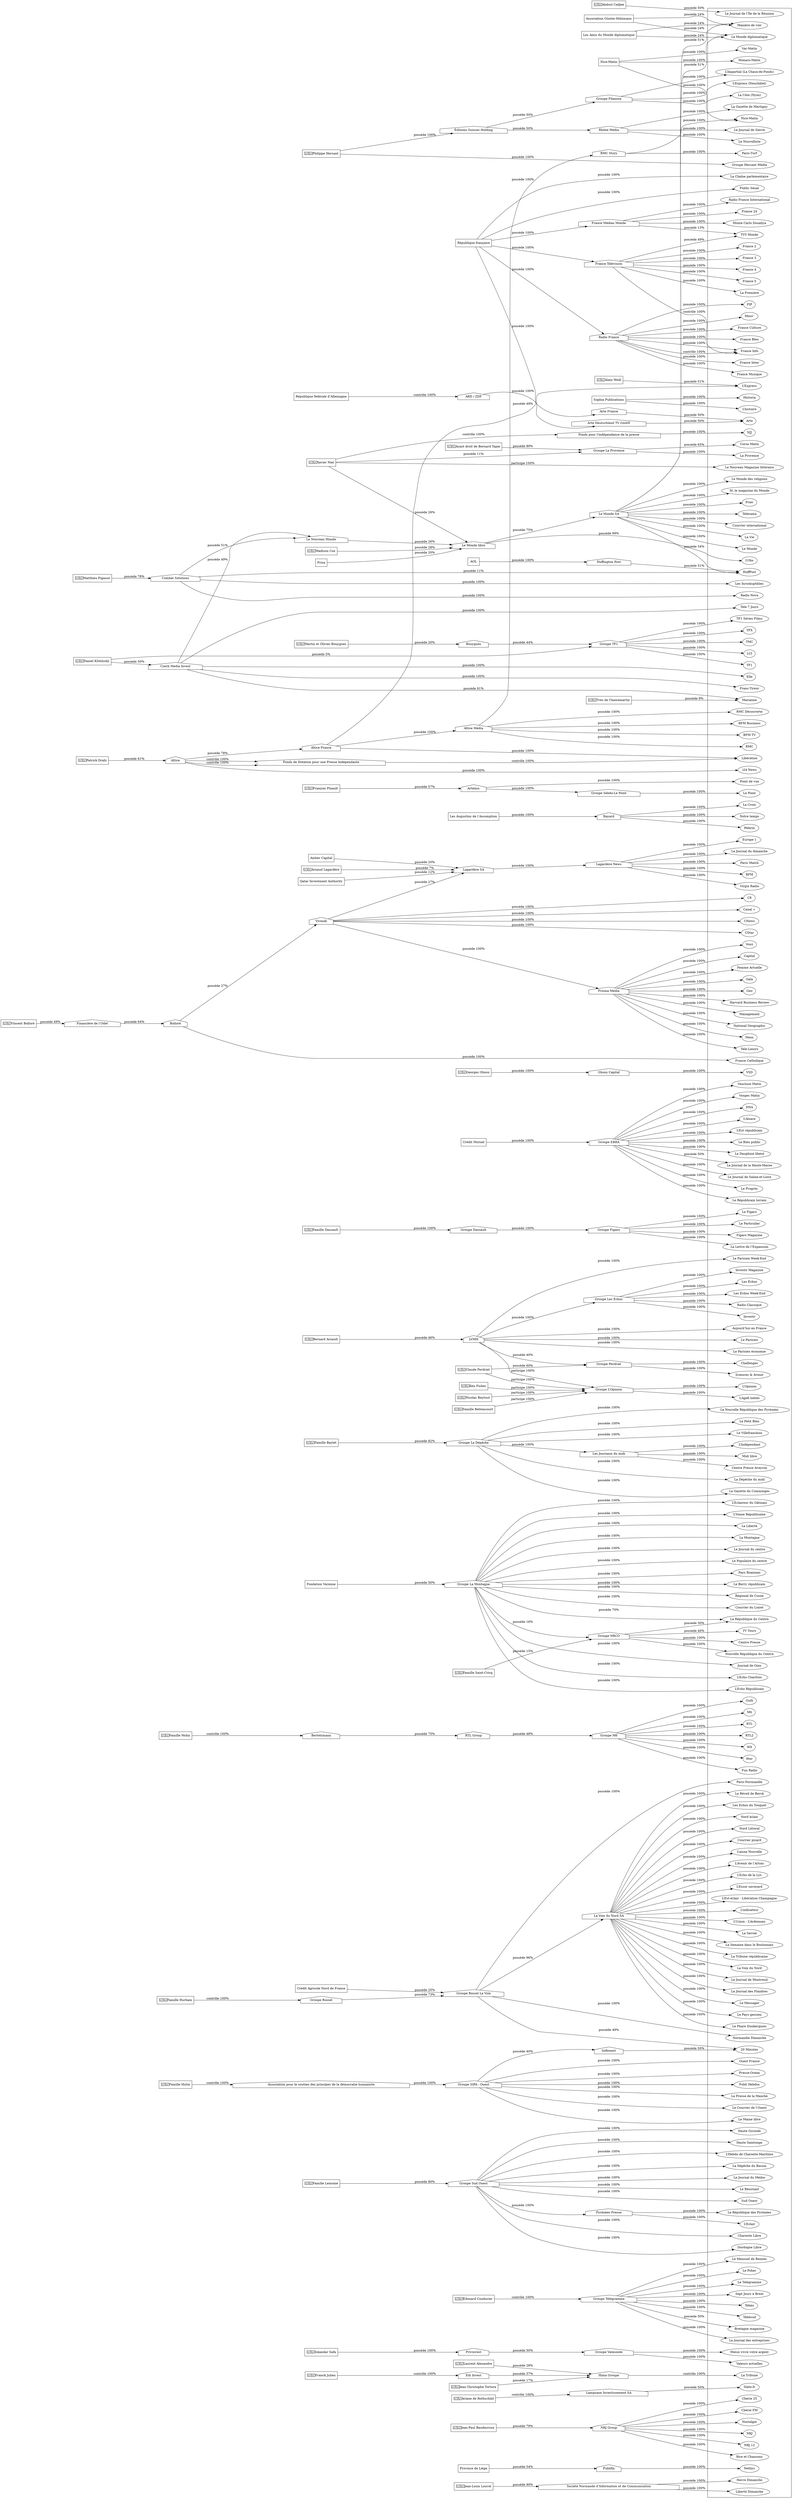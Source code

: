 digraph {
  rankdir=LR;
  subgraph roots {
    
      "abdoul-cadjee-305"[label="🧑‍💼Abdoul Cadjee" shape=box]
    
      "alain-weill-324"[label="🧑‍💼Alain Weill" shape=box]
    
      "amber-capital-330"[label="Amber Capital" shape=box]
    
      "aol-27"[label="AOL" shape=box]
    
      "ariane-de-rothschild-307"[label="🧑‍💼Ariane de Rothschild" shape=box]
    
      "arnaud-lagardere-67"[label="🧑‍💼Arnaud Lagardère" shape=box]
    
      "association-guenter-holzmann-34"[label="Association Günter-Holzmann" shape=box]
    
      "ayant-droit-de-bernard-tapie-276"[label="🧑‍💼Ayant droit de Bernard Tapie" shape=box]
    
      "bernard-arnault-42"[label="🧑‍💼Bernard Arnault" shape=box]
    
      "claude-perdriel-1"[label="🧑‍💼Claude Perdriel" shape=box]
    
      "credit-agricole-nord-de-france-172"[label="Crédit Agricole Nord de France" shape=box]
    
      "credit-mutuel-207"[label="Crédit Mutuel" shape=box]
    
      "daniel-kretinsky-92"[label="🧑‍💼Daniel Křetínský" shape=box]
    
      "edouard-coudurier-266"[label="🧑‍💼Édouard Coudurier" shape=box]
    
      "famille-baylet-241"[label="🧑‍💼Famille Baylet" shape=box]
    
      "famille-bettencourt-54"[label="🧑‍💼Famille Bettencourt" shape=box]
    
      "famille-dassault-35"[label="🧑‍💼Famille Dassault" shape=box]
    
      "famille-hurbain-171"[label="🧑‍💼Famille Hurbain" shape=box]
    
      "famille-hutin-170"[label="🧑‍💼Famille Hutin" shape=box]
    
      "famille-lemoine-252"[label="🧑‍💼Famille Lemoine" shape=box]
    
      "famille-mohn-102"[label="🧑‍💼Famille Mohn" shape=box]
    
      "famille-saint-cricq-221"[label="🧑‍💼Famille Saint-Cricq" shape=box]
    
      "fondation-varenne-220"[label="Fondation Varenne" shape=box]
    
      "franck-julien-314"[label="🧑‍💼Franck Julien" shape=box]
    
      "francois-pinault-95"[label="🧑‍💼François Pinault" shape=box]
    
      "georges-ghosn-117"[label="🧑‍💼Georges Ghosn" shape=box]
    
      "iskandar-safa-86"[label="🧑‍💼Iskandar Safa" shape=box]
    
      "jean-christophe-tortora-316"[label="🧑‍💼Jean Christophe Tortora" shape=box]
    
      "jean-louis-louvel-284"[label="🧑‍💼Jean-Louis Louvel" shape=box]
    
      "jean-paul-baudecroux-162"[label="🧑‍💼Jean-Paul Baudecroux" shape=box]
    
      "ken-fisher-326"[label="🧑‍💼Ken Fisher" shape=box]
    
      "laurent-alexandre-317"[label="🧑‍💼Laurent Alexandre" shape=box]
    
      "les-amis-du-monde-diplomatique-33"[label="Les Amis du Monde diplomatique" shape=box]
    
      "les-augustins-de-l-assomption-157"[label="Les Augustins de l’Assomption" shape=box]
    
      "madison-cox-323"[label="🧑‍💼Madison Cox" shape=box]
    
      "martin-et-olivier-bouygues-120"[label="🧑‍💼Martin et Olivier Bouygues" shape=box]
    
      "matthieu-pigasse-11"[label="🧑‍💼Matthieu Pigasse" shape=box]
    
      "nice-matin-328"[label="Nice-Matin" shape=box]
    
      "nicolas-beytout-55"[label="🧑‍💼Nicolas Beytout" shape=box]
    
      "patrick-drahi-56"[label="🧑‍💼Patrick Drahi" shape=box]
    
      "philippe-hersant-292"[label="🧑‍💼Philippe Hersant" shape=box]
    
      "prisa-9"[label="Prisa" shape=box]
    
      "province-de-liege-279"[label="Province de Liège" shape=box]
    
      "qatar-investment-authority-68"[label="Qatar Investment Authority" shape=box]
    
      "republique-federale-d-allemagne-129"[label="République fédérale d’Allemagne" shape=box]
    
      "republique-francaise-128"[label="République française" shape=box]
    
      "sophia-publications-2"[label="Sophia Publications" shape=box]
    
      "vincent-bollore-77"[label="🧑‍💼Vincent Bolloré" shape=box]
    
      "xavier-niel-10"[label="🧑‍💼Xavier Niel" shape=box]
    
      "yves-de-chaisemartin-91"[label="🧑‍💼Yves de Chaisemartin" shape=box]
    
  }

  
    "altice-57"[label="Altice" shape=house]
  
    "altice-france-58"[label="Altice France" shape=house]
  
    "altice-media-61"[label="Altice Média" shape=house]
  
    "ard-zdf-155"[label="ARD / ZDF" shape=house]
  
    "arte-deutschland-tv-gmbh-156"[label="Arte Deutschland TV GmbH" shape=house]
  
    "arte-france-136"[label="Arte France" shape=house]
  
    "artemis-96"[label="Artémis" shape=house]
  
    "association-pour-le-soutien-des-principes-de-la-democratie-humaniste-173"[label="Association pour le soutien des principes de la démocratie humaniste" shape=house]
  
    "bayard-158"[label="Bayard" shape=house]
  
    "bertelsmann-103"[label="Bertelsmann" shape=house]
  
    "bollore-79"[label="Bolloré" shape=house]
  
    "bouygues-121"[label="Bouygues" shape=house]
  
    "combat-solutions-12"[label="Combat Solutions" shape=house]
  
    "czech-media-invest-93"[label="Czech Media Invest" shape=house]
  
    "edi-invest-315"[label="Edi Invest" shape=house]
  
    "editions-suisses-holding-293"[label="Éditions Suisses Holding" shape=house]
  
    "financiere-de-l-odet-78"[label="Financière de l’Odet" shape=house]
  
    "fonds-de-dotation-pour-une-presse-independante-329"[label="Fonds de Dotation pour une Presse Indépendante" shape=house]
  
    "fonds-pour-l-independance-de-la-presse-342"[label="Fonds pour l&#39;indépendance de la presse" shape=house]
  
    "france-medias-monde-133"[label="France Médias Monde" shape=house]
  
    "france-television-134"[label="France Télévision" shape=house]
  
    "ghosn-capital-118"[label="Ghosn Capital" shape=house]
  
    "groupe-dassault-36"[label="Groupe Dassault" shape=house]
  
    "groupe-ebra-208"[label="Groupe EBRA" shape=house]
  
    "groupe-figaro-37"[label="Groupe Figaro" shape=house]
  
    "groupe-filanosa-295"[label="Groupe Filanosa" shape=house]
  
    "groupe-l-opinion-325"[label="Groupe L’Opinion" shape=house]
  
    "groupe-la-depeche-242"[label="Groupe La Dépêche" shape=house]
  
    "groupe-la-montagne-222"[label="Groupe La Montagne" shape=house]
  
    "groupe-la-provence-280"[label="Groupe La Provence" shape=house]
  
    "groupe-les-echos-48"[label="Groupe Les Échos" shape=house]
  
    "groupe-m6-110"[label="Groupe M6" shape=house]
  
    "groupe-nrco-237"[label="Groupe NRCO" shape=house]
  
    "groupe-perdriel-3"[label="Groupe Perdriel" shape=house]
  
    "groupe-rossel-183"[label="Groupe Rossel" shape=house]
  
    "groupe-rossel-la-voix-184"[label="Groupe Rossel La Voix" shape=house]
  
    "groupe-sebdo-le-point-97"[label="Groupe Sebdo-Le Point" shape=house]
  
    "groupe-sipa-ouest-174"[label="Groupe SIPA - Ouest" shape=house]
  
    "groupe-sud-ouest-253"[label="Groupe Sud Ouest" shape=house]
  
    "groupe-telegramme-267"[label="Groupe Télégramme" shape=house]
  
    "groupe-tf1-122"[label="Groupe TF1" shape=house]
  
    "groupe-valmonde-88"[label="Groupe Valmonde" shape=house]
  
    "hima-groupe-318"[label="Hima Groupe" shape=house]
  
    "huffington-post-28"[label="Huffington Post" shape=house]
  
    "la-voix-du-nord-sa-185"[label="La Voix du Nord SA" shape=house]
  
    "lagardere-news-70"[label="Lagardère News" shape=house]
  
    "lagardere-sa-69"[label="Lagardère SA" shape=house]
  
    "lampsane-investissement-sa-308"[label="Lampsane Investissement SA" shape=house]
  
    "le-monde-libre-14"[label="Le Monde libre" shape=house]
  
    "le-monde-sa-15"[label="Le Monde SA" shape=house]
  
    "le-nouveau-monde-13"[label="Le Nouveau Monde" shape=house]
  
    "les-journaux-du-midi-248"[label="Les Journaux du midi" shape=house]
  
    "lvmh-43"[label="LVMH" shape=house]
  
    "nrj-group-163"[label="NRJ Group" shape=house]
  
    "prisma-media-106"[label="Prisma Media" shape=house]
  
    "privinvest-87"[label="Privinvest" shape=house]
  
    "publifin-278"[label="Publifin" shape=house]
  
    "pyrenees-presse-263"[label="Pyrénées Presse" shape=house]
  
    "radio-france-135"[label="Radio France" shape=house]
  
    "rhone-media-296"[label="Rhône Média" shape=house]
  
    "rmc-story-327"[label="RMC Story" shape=house]
  
    "rtl-group-105"[label="RTL Group" shape=house]
  
    "societe-normande-d-information-et-de-communication-285"[label="Société Normande d’Information et de Communication" shape=house]
  
    "sofiouest-181"[label="Sofiouest" shape=house]
  
    "vivendi-81"[label="Vivendi" shape=house]
  

  subgraph clusterLeaves {
    
      "20-minutes-182"[label="20 Minutes"]
    
      "6ter-113"[label="6ter"]
    
      "arte-154"[label="Arte"]
    
      "aujourd-hui-en-france-47"[label="Aujourd’hui en France"]
    
      "bfm-business-65"[label="BFM Business"]
    
      "bfm-tv-62"[label="BFM TV"]
    
      "bretagne-magazine-275"[label="Bretagne magazine"]
    
      "c8-83"[label="C8"]
    
      "canal-82"[label="Canal +"]
    
      "capital-107"[label="Capital"]
    
      "centre-presse-239"[label="Centre Presse"]
    
      "centre-presse-aveyron-251"[label="Centre Presse Aveyron"]
    
      "challenges-6"[label="Challenges"]
    
      "charente-libre-255"[label="Charente Libre"]
    
      "cherie-25-165"[label="Chérie 25"]
    
      "cherie-fm-168"[label="Chérie FM"]
    
      "cnews-84"[label="CNews"]
    
      "corse-matin-282"[label="Corse Matin"]
    
      "courrier-du-loiret-229"[label="Courrier du Loiret"]
    
      "courrier-international-21"[label="Courrier international"]
    
      "courrier-picard-189"[label="Courrier picard"]
    
      "cstar-85"[label="CStar"]
    
      "dna-211"[label="DNA"]
    
      "dordogne-libre-256"[label="Dordogne Libre"]
    
      "elle-321"[label="Elle"]
    
      "europe-1-74"[label="Europe 1"]
    
      "femme-actuelle-338"[label="Femme Actuelle"]
    
      "figaro-magazine-39"[label="Figaro Magazine"]
    
      "fip-150"[label="FIP"]
    
      "franc-tireur-346"[label="Franc-Tireur"]
    
      "france-2-141"[label="France 2"]
    
      "france-24-139"[label="France 24"]
    
      "france-3-142"[label="France 3"]
    
      "france-4-144"[label="France 4"]
    
      "france-5-143"[label="France 5"]
    
      "france-bleu-151"[label="France Bleu"]
    
      "france-catholique-345"[label="France Catholique"]
    
      "france-culture-149"[label="France Culture"]
    
      "france-info-152"[label="France Info"]
    
      "france-inter-147"[label="France Inter"]
    
      "france-musique-148"[label="France Musique"]
    
      "fun-radio-116"[label="Fun Radio"]
    
      "gala-336"[label="Gala"]
    
      "geo-340"[label="Geo"]
    
      "groupe-hersant-media-294"[label="Groupe Hersant Média"]
    
      "gulli-73"[label="Gulli"]
    
      "harvard-business-review-109"[label="Harvard Business Review"]
    
      "haute-gironde-258"[label="Haute Gironde"]
    
      "haute-saintonge-257"[label="Haute Saintonge"]
    
      "havre-dimanche-290"[label="Havre Dimanche"]
    
      "historia-5"[label="Historia"]
    
      "huffpost-26"[label="HuffPost"]
    
      "i24-news-320"[label="i24 News"]
    
      "investir-50"[label="Investir"]
    
      "investir-magazine-51"[label="Investir Magazine"]
    
      "journal-de-gien-235"[label="Journal de Gien"]
    
      "l-agefi-hebdo-101"[label="L’Agefi hebdo"]
    
      "l-aisne-nouvelle-190"[label="L’aisne Nouvelle"]
    
      "l-alsace-213"[label="L’Alsace"]
    
      "l-avenir-de-l-artois-193"[label="L’Avenir de l’Artois"]
    
      "l-echo-charitois-232"[label="L’Echo Charitois"]
    
      "l-echo-de-la-lys-206"[label="L’Echo de la Lys"]
    
      "l-echo-republicain-228"[label="L’Echo Républicain"]
    
      "l-eclair-265"[label="L’Eclair"]
    
      "l-eclaireur-du-gatinais-230"[label="L’Eclaireur du Gâtinais"]
    
      "l-essor-savoyard-197"[label="L’Essor savoyard"]
    
      "l-est-republicain-209"[label="L’Est républicain"]
    
      "l-est-eclair-liberation-champagne-192"[label="L’Est-éclair - Libération Champagne"]
    
      "l-express-59"[label="L’Express"]
    
      "l-express-neuchatel-298"[label="L’Express (Neuchâtel)"]
    
      "l-hebdo-de-charente-maritime-260"[label="L’Hebdo de Charente-Maritime"]
    
      "l-histoire-4"[label="L’histoire"]
    
      "l-impartial-la-chaux-de-fonds-299"[label="L’Impartial (La Chaux-de-Fonds)"]
    
      "l-independant-250"[label="L’Indépendant"]
    
      "l-indicateur-205"[label="L’indicateur"]
    
      "l-obs-16"[label="L’Obs"]
    
      "l-opinion-8"[label="L’Opinion"]
    
      "l-union-l-ardennais-191"[label="L’Union - L’Ardennais"]
    
      "l-yonne-republicaine-227"[label="L’Yonne Républicaine"]
    
      "la-chaine-parlementaire-131"[label="La Chaîne parlementaire"]
    
      "la-cote-nyon-297"[label="La Côte (Nyon)"]
    
      "la-croix-159"[label="La Croix"]
    
      "la-depeche-du-bassin-261"[label="La Dépêche du Bassin"]
    
      "la-depeche-du-midi-243"[label="La Dépêche du midi"]
    
      "la-gazette-de-martigny-301"[label="La Gazette de Martigny"]
    
      "la-gazette-du-comminges-247"[label="La Gazette du Comminges"]
    
      "la-lettre-de-l-expansion-41"[label="La Lettre de l’Expansion"]
    
      "la-liberte-234"[label="La Liberté"]
    
      "la-montagne-223"[label="La Montagne"]
    
      "la-nouvelle-republique-des-pyrenees-245"[label="La Nouvelle République des Pyrénées"]
    
      "la-premiere-344"[label="La Première"]
    
      "la-presse-de-la-manche-179"[label="La Presse de la Manche"]
    
      "la-provence-283"[label="La Provence"]
    
      "la-republique-des-pyrenees-264"[label="La République des Pyrénées"]
    
      "la-republique-du-centre-236"[label="La République du Centre"]
    
      "la-savoie-200"[label="La Savoie"]
    
      "la-semaine-dans-le-boulonnais-202"[label="La Semaine dans le Boulonnais"]
    
      "la-tribune-319"[label="La Tribune"]
    
      "la-tribune-republicaine-199"[label="La Tribune républicaine"]
    
      "la-vie-23"[label="La Vie"]
    
      "la-voix-du-nord-186"[label="La Voix du Nord"]
    
      "lci-125"[label="LCI"]
    
      "le-berry-republicain-226"[label="Le Berry républicain"]
    
      "le-bien-public-214"[label="Le Bien public"]
    
      "le-courrier-de-l-ouest-176"[label="Le Courrier de l’Ouest"]
    
      "le-dauphine-libere-217"[label="Le Dauphiné libéré"]
    
      "le-figaro-38"[label="Le Figaro"]
    
      "le-journal-de-l-ile-de-la-reunion-306"[label="Le Journal de l’Île de la Réunion"]
    
      "le-journal-de-la-haute-marne-219"[label="Le Journal de la Haute-Marne"]
    
      "le-journal-de-montreuil-204"[label="Le Journal de Montreuil"]
    
      "le-journal-de-saone-et-loire-215"[label="Le Journal de Saône-et-Loire"]
    
      "le-journal-de-sierre-302"[label="Le Journal de Sierre"]
    
      "le-journal-des-entreprises-274"[label="Le Journal des entreprises"]
    
      "le-journal-des-flandres-195"[label="Le Journal des Flandres"]
    
      "le-journal-du-centre-225"[label="Le Journal du centre"]
    
      "le-journal-du-dimanche-71"[label="Le Journal du dimanche"]
    
      "le-journal-du-medoc-262"[label="Le Journal du Médoc"]
    
      "le-maine-libre-177"[label="Le Maine libre"]
    
      "le-mensuel-de-rennes-272"[label="Le Mensuel de Rennes"]
    
      "le-messager-196"[label="Le Messager"]
    
      "le-monde-19"[label="Le Monde"]
    
      "le-monde-des-religions-22"[label="Le Monde des religions"]
    
      "le-monde-diplomatique-24"[label="Le Monde diplomatique"]
    
      "le-nouveau-magazine-litteraire-322"[label="Le Nouveau Magazine littéraire"]
    
      "le-nouvelliste-300"[label="Le Nouvelliste"]
    
      "le-parisien-44"[label="Le Parisien"]
    
      "le-parisien-economie-46"[label="Le Parisien économie"]
    
      "le-parisien-week-end-45"[label="Le Parisien Week-End"]
    
      "le-particulier-40"[label="Le Particulier"]
    
      "le-pays-gessien-198"[label="Le Pays gessien"]
    
      "le-petit-bleu-244"[label="Le Petit Bleu"]
    
      "le-phare-dunkerquois-201"[label="Le Phare Dunkerquois"]
    
      "le-poher-269"[label="Le Poher"]
    
      "le-point-100"[label="Le Point"]
    
      "le-populaire-du-centre-224"[label="Le Populaire du centre"]
    
      "le-progres-216"[label="Le Progrès"]
    
      "le-republicain-lorrain-210"[label="Le Républicain lorrain"]
    
      "le-resistant-259"[label="Le Résistant"]
    
      "le-reveil-de-berck-203"[label="Le Réveil de Berck"]
    
      "le-telegramme-268"[label="Le Télégramme"]
    
      "le-villefranchois-246"[label="Le Villefranchois"]
    
      "les-echos-49"[label="Les Échos"]
    
      "les-echos-du-touquet-194"[label="Les Echos du Touquet"]
    
      "les-echos-week-end-52"[label="Les Échos Week-End"]
    
      "les-inrockuptibles-31"[label="Les Inrockuptibles"]
    
      "liberation-60"[label="Libération"]
    
      "liberte-dimanche-289"[label="Liberté Dimanche"]
    
      "m-le-magazine-du-monde-18"[label="M, le magazine du Monde"]
    
      "m6-111"[label="M6"]
    
      "management-108"[label="Management"]
    
      "maniere-de-voir-25"[label="Manière de voir"]
    
      "marianne-94"[label="Marianne"]
    
      "midi-libre-249"[label="Midi libre"]
    
      "mieux-vivre-votre-argent-90"[label="Mieux vivre votre argent"]
    
      "monaco-matin-333"[label="Monaco-Matin"]
    
      "monte-carlo-doualiya-137"[label="Monte Carlo Doualiya"]
    
      "mouv-153"[label="Mouv’"]
    
      "national-geographic-339"[label="National Geographic"]
    
      "neon-347"[label="Néon"]
    
      "nethys-277"[label="Nethys"]
    
      "nice-matin-281"[label="Nice-Matin"]
    
      "njj-334"[label="NJJ"]
    
      "nord-eclair-187"[label="Nord éclair"]
    
      "nord-littoral-188"[label="Nord Littoral"]
    
      "normandie-dimanche-291"[label="Normandie Dimanche"]
    
      "nostalgie-169"[label="Nostalgie"]
    
      "notre-temps-161"[label="Notre temps"]
    
      "nouvelle-republique-du-centre-238"[label="Nouvelle République du Centre"]
    
      "nrj-166"[label="NRJ"]
    
      "nrj-12-164"[label="NRJ 12"]
    
      "ouest-france-175"[label="Ouest France"]
    
      "paris-match-72"[label="Paris Match"]
    
      "paris-normandie-286"[label="Paris-Normandie"]
    
      "paris-turf-341"[label="Paris-Turf"]
    
      "pays-roannais-233"[label="Pays Roannais"]
    
      "pelerin-160"[label="Pèlerin"]
    
      "point-de-vue-99"[label="Point de vue"]
    
      "presse-ocean-178"[label="Presse-Océan"]
    
      "prier-17"[label="Prier"]
    
      "publi-hebdos-180"[label="Publi Hebdos"]
    
      "public-senat-132"[label="Public Sénat"]
    
      "radio-classique-53"[label="Radio Classique"]
    
      "radio-france-international-138"[label="Radio France International"]
    
      "radio-nova-30"[label="Radio Nova"]
    
      "regional-de-cosne-231"[label="Régional de Cosne"]
    
      "rfm-75"[label="RFM"]
    
      "rire-et-chansons-167"[label="Rire et Chansons"]
    
      "rmc-64"[label="RMC"]
    
      "rmc-decouverte-63"[label="RMC Découverte"]
    
      "rtl-114"[label="RTL"]
    
      "rtl2-115"[label="RTL2"]
    
      "sciences-and-avenir-7"[label="Sciences &amp; Avenir"]
    
      "sept-jours-a-brest-273"[label="Sept Jours à Brest"]
    
      "slate-fr-309"[label="Slate.fr"]
    
      "sud-ouest-254"[label="Sud Ouest"]
    
      "tebeo-270"[label="Tébéo"]
    
      "tebesud-271"[label="Tébésud"]
    
      "tele-7-jours-343"[label="Télé 7 Jours"]
    
      "tele-loisirs-335"[label="Télé-Loisirs"]
    
      "telerama-20"[label="Télérama"]
    
      "tf1-123"[label="TF1"]
    
      "tf1-series-films-126"[label="TF1 Séries Films"]
    
      "tfx-124"[label="TFX"]
    
      "tmc-127"[label="TMC"]
    
      "tv-tours-240"[label="TV Tours"]
    
      "tv5-monde-140"[label="TV5 Monde"]
    
      "valeurs-actuelles-89"[label="Valeurs actuelles"]
    
      "var-matin-332"[label="Var-Matin"]
    
      "vaucluse-matin-218"[label="Vaucluse Matin"]
    
      "virgin-radio-76"[label="Virgin Radio"]
    
      "voici-337"[label="Voici"]
    
      "vosges-matin-212"[label="Vosges Matin"]
    
      "vsd-119"[label="VSD"]
    
      "w9-112"[label="W9"]
    
  }

  
    "claude-perdriel-1" -> "groupe-perdriel-3" [
      label="possède 60%"
    ]
  
    "claude-perdriel-1" -> "groupe-l-opinion-325" [
      label="participe 100%"
    ]
  
    "sophia-publications-2" -> "historia-5" [
      label="possède 100%"
    ]
  
    "sophia-publications-2" -> "l-histoire-4" [
      label="possède 100%"
    ]
  
    "groupe-perdriel-3" -> "challenges-6" [
      label="possède 100%"
    ]
  
    "groupe-perdriel-3" -> "sciences-and-avenir-7" [
      label="possède 100%"
    ]
  
    "prisa-9" -> "le-monde-libre-14" [
      label="possède 20%"
    ]
  
    "xavier-niel-10" -> "groupe-la-provence-280" [
      label="possède 11%"
    ]
  
    "xavier-niel-10" -> "le-monde-libre-14" [
      label="possède 26%"
    ]
  
    "xavier-niel-10" -> "le-nouveau-magazine-litteraire-322" [
      label="participe 100%"
    ]
  
    "xavier-niel-10" -> "fonds-pour-l-independance-de-la-presse-342" [
      label="contrôle 100%"
    ]
  
    "fonds-pour-l-independance-de-la-presse-342" -> "njj-334" [
      label="possède 100%"
    ]
  
    "matthieu-pigasse-11" -> "combat-solutions-12" [
      label="possède 78%"
    ]
  
    "combat-solutions-12" -> "huffpost-26" [
      label="possède 11%"
    ]
  
    "combat-solutions-12" -> "le-nouveau-monde-13" [
      label="possède 51%"
    ]
  
    "combat-solutions-12" -> "les-inrockuptibles-31" [
      label="possède 100%"
    ]
  
    "combat-solutions-12" -> "radio-nova-30" [
      label="possède 100%"
    ]
  
    "le-nouveau-monde-13" -> "le-monde-libre-14" [
      label="possède 26%"
    ]
  
    "le-monde-libre-14" -> "l-obs-16" [
      label="possède 99%"
    ]
  
    "le-monde-libre-14" -> "le-monde-sa-15" [
      label="possède 75%"
    ]
  
    "le-monde-sa-15" -> "courrier-international-21" [
      label="possède 100%"
    ]
  
    "le-monde-sa-15" -> "huffpost-26" [
      label="possède 34%"
    ]
  
    "le-monde-sa-15" -> "la-vie-23" [
      label="possède 100%"
    ]
  
    "le-monde-sa-15" -> "le-monde-19" [
      label="possède 100%"
    ]
  
    "le-monde-sa-15" -> "le-monde-des-religions-22" [
      label="possède 100%"
    ]
  
    "le-monde-sa-15" -> "le-monde-diplomatique-24" [
      label="possède 51%"
    ]
  
    "le-monde-sa-15" -> "m-le-magazine-du-monde-18" [
      label="possède 100%"
    ]
  
    "le-monde-sa-15" -> "maniere-de-voir-25" [
      label="possède 51%"
    ]
  
    "le-monde-sa-15" -> "prier-17" [
      label="possède 100%"
    ]
  
    "le-monde-sa-15" -> "telerama-20" [
      label="possède 100%"
    ]
  
    "aol-27" -> "huffington-post-28" [
      label="possède 100%"
    ]
  
    "huffington-post-28" -> "huffpost-26" [
      label="possède 51%"
    ]
  
    "les-amis-du-monde-diplomatique-33" -> "le-monde-diplomatique-24" [
      label="possède 24%"
    ]
  
    "les-amis-du-monde-diplomatique-33" -> "maniere-de-voir-25" [
      label="possède 24%"
    ]
  
    "association-guenter-holzmann-34" -> "le-monde-diplomatique-24" [
      label="possède 24%"
    ]
  
    "association-guenter-holzmann-34" -> "maniere-de-voir-25" [
      label="possède 24%"
    ]
  
    "famille-dassault-35" -> "groupe-dassault-36" [
      label="possède 100%"
    ]
  
    "groupe-dassault-36" -> "groupe-figaro-37" [
      label="possède 100%"
    ]
  
    "groupe-figaro-37" -> "figaro-magazine-39" [
      label="possède 100%"
    ]
  
    "groupe-figaro-37" -> "la-lettre-de-l-expansion-41" [
      label="possède 100%"
    ]
  
    "groupe-figaro-37" -> "le-figaro-38" [
      label="possède 100%"
    ]
  
    "groupe-figaro-37" -> "le-particulier-40" [
      label="possède 100%"
    ]
  
    "bernard-arnault-42" -> "lvmh-43" [
      label="possède 46%"
    ]
  
    "lvmh-43" -> "groupe-perdriel-3" [
      label="possède 40%"
    ]
  
    "lvmh-43" -> "aujourd-hui-en-france-47" [
      label="possède 100%"
    ]
  
    "lvmh-43" -> "groupe-les-echos-48" [
      label="possède 100%"
    ]
  
    "lvmh-43" -> "groupe-l-opinion-325" [
      label="participe 100%"
    ]
  
    "lvmh-43" -> "le-parisien-44" [
      label="possède 100%"
    ]
  
    "lvmh-43" -> "le-parisien-economie-46" [
      label="possède 100%"
    ]
  
    "lvmh-43" -> "le-parisien-week-end-45" [
      label="possède 100%"
    ]
  
    "groupe-les-echos-48" -> "investir-50" [
      label="possède 100%"
    ]
  
    "groupe-les-echos-48" -> "investir-magazine-51" [
      label="possède 100%"
    ]
  
    "groupe-les-echos-48" -> "les-echos-49" [
      label="possède 100%"
    ]
  
    "groupe-les-echos-48" -> "les-echos-week-end-52" [
      label="possède 100%"
    ]
  
    "groupe-les-echos-48" -> "radio-classique-53" [
      label="possède 100%"
    ]
  
    "famille-bettencourt-54" -> "groupe-l-opinion-325" [
      label="participe 100%"
    ]
  
    "nicolas-beytout-55" -> "groupe-l-opinion-325" [
      label="participe 100%"
    ]
  
    "patrick-drahi-56" -> "altice-57" [
      label="possède 61%"
    ]
  
    "altice-57" -> "altice-france-58" [
      label="possède 78%"
    ]
  
    "altice-57" -> "i24-news-320" [
      label="possède 100%"
    ]
  
    "altice-france-58" -> "l-express-59" [
      label="possède 49%"
    ]
  
    "altice-france-58" -> "liberation-60" [
      label="possède 100%"
    ]
  
    "altice-france-58" -> "altice-media-61" [
      label="possède 100%"
    ]
  
    "altice-57" -> "fonds-de-dotation-pour-une-presse-independante-329" [
      label="contrôle 100%"
    ]
  
    "altice-57" -> "fonds-de-dotation-pour-une-presse-independante-329" [
      label="contrôle 100%"
    ]
  
    "fonds-de-dotation-pour-une-presse-independante-329" -> "liberation-60" [
      label="contrôle 100%"
    ]
  
    "altice-media-61" -> "bfm-business-65" [
      label="possède 100%"
    ]
  
    "altice-media-61" -> "bfm-tv-62" [
      label="possède 100%"
    ]
  
    "altice-media-61" -> "rmc-story-327" [
      label="possède 100%"
    ]
  
    "altice-media-61" -> "rmc-64" [
      label="possède 100%"
    ]
  
    "altice-media-61" -> "rmc-decouverte-63" [
      label="possède 100%"
    ]
  
    "arnaud-lagardere-67" -> "lagardere-sa-69" [
      label="possède 7%"
    ]
  
    "qatar-investment-authority-68" -> "lagardere-sa-69" [
      label="possède 12%"
    ]
  
    "lagardere-sa-69" -> "lagardere-news-70" [
      label="possède 100%"
    ]
  
    "vivendi-81" -> "lagardere-sa-69" [
      label="possède 27%"
    ]
  
    "lagardere-news-70" -> "europe-1-74" [
      label="possède 100%"
    ]
  
    "lagardere-news-70" -> "le-journal-du-dimanche-71" [
      label="possède 100%"
    ]
  
    "lagardere-news-70" -> "paris-match-72" [
      label="possède 100%"
    ]
  
    "lagardere-news-70" -> "rfm-75" [
      label="possède 100%"
    ]
  
    "lagardere-news-70" -> "virgin-radio-76" [
      label="possède 100%"
    ]
  
    "vincent-bollore-77" -> "financiere-de-l-odet-78" [
      label="possède 49%"
    ]
  
    "financiere-de-l-odet-78" -> "bollore-79" [
      label="possède 64%"
    ]
  
    "bollore-79" -> "vivendi-81" [
      label="possède 27%"
    ]
  
    "bollore-79" -> "france-catholique-345" [
      label="possède 100%"
    ]
  
    "vivendi-81" -> "c8-83" [
      label="possède 100%"
    ]
  
    "vivendi-81" -> "canal-82" [
      label="possède 100%"
    ]
  
    "vivendi-81" -> "cnews-84" [
      label="possède 100%"
    ]
  
    "vivendi-81" -> "cstar-85" [
      label="possède 100%"
    ]
  
    "iskandar-safa-86" -> "privinvest-87" [
      label="possède 100%"
    ]
  
    "privinvest-87" -> "groupe-valmonde-88" [
      label="possède 50%"
    ]
  
    "groupe-valmonde-88" -> "mieux-vivre-votre-argent-90" [
      label="possède 100%"
    ]
  
    "groupe-valmonde-88" -> "valeurs-actuelles-89" [
      label="possède 100%"
    ]
  
    "yves-de-chaisemartin-91" -> "marianne-94" [
      label="possède 9%"
    ]
  
    "daniel-kretinsky-92" -> "czech-media-invest-93" [
      label="possède 50%"
    ]
  
    "daniel-kretinsky-92" -> "groupe-tf1-122" [
      label="possède 5%"
    ]
  
    "czech-media-invest-93" -> "elle-321" [
      label="possède 100%"
    ]
  
    "czech-media-invest-93" -> "le-nouveau-monde-13" [
      label="possède 49%"
    ]
  
    "czech-media-invest-93" -> "marianne-94" [
      label="possède 91%"
    ]
  
    "francois-pinault-95" -> "artemis-96" [
      label="possède 57%"
    ]
  
    "artemis-96" -> "groupe-sebdo-le-point-97" [
      label="possède 100%"
    ]
  
    "artemis-96" -> "point-de-vue-99" [
      label="possède 100%"
    ]
  
    "groupe-sebdo-le-point-97" -> "le-point-100" [
      label="possède 100%"
    ]
  
    "famille-mohn-102" -> "bertelsmann-103" [
      label="contrôle 100%"
    ]
  
    "bertelsmann-103" -> "rtl-group-105" [
      label="possède 75%"
    ]
  
    "rtl-group-105" -> "groupe-m6-110" [
      label="possède 48%"
    ]
  
    "prisma-media-106" -> "capital-107" [
      label="possède 100%"
    ]
  
    "prisma-media-106" -> "harvard-business-review-109" [
      label="possède 100%"
    ]
  
    "prisma-media-106" -> "management-108" [
      label="possède 100%"
    ]
  
    "prisma-media-106" -> "tele-loisirs-335" [
      label="possède 100%"
    ]
  
    "prisma-media-106" -> "gala-336" [
      label="possède 100%"
    ]
  
    "prisma-media-106" -> "voici-337" [
      label="possède 100%"
    ]
  
    "prisma-media-106" -> "femme-actuelle-338" [
      label="possède 100%"
    ]
  
    "prisma-media-106" -> "national-geographic-339" [
      label="possède 100%"
    ]
  
    "prisma-media-106" -> "geo-340" [
      label="possède 100%"
    ]
  
    "prisma-media-106" -> "neon-347" [
      label="possède 100%"
    ]
  
    "groupe-m6-110" -> "6ter-113" [
      label="possède 100%"
    ]
  
    "groupe-m6-110" -> "fun-radio-116" [
      label="possède 100%"
    ]
  
    "groupe-m6-110" -> "gulli-73" [
      label="possède 100%"
    ]
  
    "groupe-m6-110" -> "m6-111" [
      label="possède 100%"
    ]
  
    "groupe-m6-110" -> "rtl-114" [
      label="possède 100%"
    ]
  
    "groupe-m6-110" -> "rtl2-115" [
      label="possède 100%"
    ]
  
    "groupe-m6-110" -> "w9-112" [
      label="possède 100%"
    ]
  
    "georges-ghosn-117" -> "ghosn-capital-118" [
      label="possède 100%"
    ]
  
    "ghosn-capital-118" -> "vsd-119" [
      label="possède 100%"
    ]
  
    "martin-et-olivier-bouygues-120" -> "bouygues-121" [
      label="possède 20%"
    ]
  
    "bouygues-121" -> "groupe-tf1-122" [
      label="possède 44%"
    ]
  
    "groupe-tf1-122" -> "lci-125" [
      label="possède 100%"
    ]
  
    "groupe-tf1-122" -> "tf1-123" [
      label="possède 100%"
    ]
  
    "groupe-tf1-122" -> "tf1-series-films-126" [
      label="possède 100%"
    ]
  
    "groupe-tf1-122" -> "tfx-124" [
      label="possède 100%"
    ]
  
    "groupe-tf1-122" -> "tmc-127" [
      label="possède 100%"
    ]
  
    "republique-francaise-128" -> "arte-france-136" [
      label="possède 100%"
    ]
  
    "republique-francaise-128" -> "france-medias-monde-133" [
      label="possède 100%"
    ]
  
    "republique-francaise-128" -> "france-television-134" [
      label="possède 100%"
    ]
  
    "republique-francaise-128" -> "la-chaine-parlementaire-131" [
      label="possède 100%"
    ]
  
    "republique-francaise-128" -> "public-senat-132" [
      label="possède 100%"
    ]
  
    "republique-francaise-128" -> "radio-france-135" [
      label="possède 100%"
    ]
  
    "republique-federale-d-allemagne-129" -> "ard-zdf-155" [
      label="contrôle 100%"
    ]
  
    "france-medias-monde-133" -> "france-24-139" [
      label="possède 100%"
    ]
  
    "france-medias-monde-133" -> "monte-carlo-doualiya-137" [
      label="possède 100%"
    ]
  
    "france-medias-monde-133" -> "radio-france-international-138" [
      label="possède 100%"
    ]
  
    "france-medias-monde-133" -> "tv5-monde-140" [
      label="possède 13%"
    ]
  
    "france-television-134" -> "france-2-141" [
      label="possède 100%"
    ]
  
    "france-television-134" -> "la-premiere-344" [
      label="possède 100%"
    ]
  
    "france-television-134" -> "france-3-142" [
      label="possède 100%"
    ]
  
    "france-television-134" -> "france-4-144" [
      label="possède 100%"
    ]
  
    "france-television-134" -> "france-5-143" [
      label="possède 100%"
    ]
  
    "france-television-134" -> "france-info-152" [
      label="contrôle 100%"
    ]
  
    "france-television-134" -> "tv5-monde-140" [
      label="possède 49%"
    ]
  
    "radio-france-135" -> "fip-150" [
      label="possède 100%"
    ]
  
    "radio-france-135" -> "france-bleu-151" [
      label="possède 100%"
    ]
  
    "radio-france-135" -> "france-culture-149" [
      label="possède 100%"
    ]
  
    "radio-france-135" -> "france-info-152" [
      label="contrôle 100%"
    ]
  
    "radio-france-135" -> "france-info-152" [
      label="possède 100%"
    ]
  
    "radio-france-135" -> "france-inter-147" [
      label="possède 100%"
    ]
  
    "radio-france-135" -> "france-musique-148" [
      label="possède 100%"
    ]
  
    "radio-france-135" -> "mouv-153" [
      label="possède 100%"
    ]
  
    "arte-france-136" -> "arte-154" [
      label="possède 50%"
    ]
  
    "ard-zdf-155" -> "arte-deutschland-tv-gmbh-156" [
      label="possède 100%"
    ]
  
    "arte-deutschland-tv-gmbh-156" -> "arte-154" [
      label="possède 50%"
    ]
  
    "les-augustins-de-l-assomption-157" -> "bayard-158" [
      label="possède 100%"
    ]
  
    "bayard-158" -> "la-croix-159" [
      label="possède 100%"
    ]
  
    "bayard-158" -> "notre-temps-161" [
      label="possède 100%"
    ]
  
    "bayard-158" -> "pelerin-160" [
      label="possède 100%"
    ]
  
    "jean-paul-baudecroux-162" -> "nrj-group-163" [
      label="possède 79%"
    ]
  
    "nrj-group-163" -> "cherie-25-165" [
      label="possède 100%"
    ]
  
    "nrj-group-163" -> "cherie-fm-168" [
      label="possède 100%"
    ]
  
    "nrj-group-163" -> "nostalgie-169" [
      label="possède 100%"
    ]
  
    "nrj-group-163" -> "nrj-166" [
      label="possède 100%"
    ]
  
    "nrj-group-163" -> "nrj-12-164" [
      label="possède 100%"
    ]
  
    "nrj-group-163" -> "rire-et-chansons-167" [
      label="possède 100%"
    ]
  
    "famille-hutin-170" -> "association-pour-le-soutien-des-principes-de-la-democratie-humaniste-173" [
      label="contrôle 100%"
    ]
  
    "famille-hurbain-171" -> "groupe-rossel-183" [
      label="contrôle 100%"
    ]
  
    "credit-agricole-nord-de-france-172" -> "groupe-rossel-la-voix-184" [
      label="possède 25%"
    ]
  
    "association-pour-le-soutien-des-principes-de-la-democratie-humaniste-173" -> "groupe-sipa-ouest-174" [
      label="possède 100%"
    ]
  
    "groupe-sipa-ouest-174" -> "la-presse-de-la-manche-179" [
      label="possède 100%"
    ]
  
    "groupe-sipa-ouest-174" -> "le-courrier-de-l-ouest-176" [
      label="possède 100%"
    ]
  
    "groupe-sipa-ouest-174" -> "le-maine-libre-177" [
      label="possède 100%"
    ]
  
    "groupe-sipa-ouest-174" -> "ouest-france-175" [
      label="possède 100%"
    ]
  
    "groupe-sipa-ouest-174" -> "presse-ocean-178" [
      label="possède 100%"
    ]
  
    "groupe-sipa-ouest-174" -> "publi-hebdos-180" [
      label="possède 100%"
    ]
  
    "groupe-sipa-ouest-174" -> "sofiouest-181" [
      label="possède 40%"
    ]
  
    "sofiouest-181" -> "20-minutes-182" [
      label="possède 50%"
    ]
  
    "groupe-rossel-183" -> "groupe-rossel-la-voix-184" [
      label="possède 73%"
    ]
  
    "groupe-rossel-la-voix-184" -> "20-minutes-182" [
      label="possède 49%"
    ]
  
    "groupe-rossel-la-voix-184" -> "la-voix-du-nord-sa-185" [
      label="possède 96%"
    ]
  
    "la-voix-du-nord-sa-185" -> "courrier-picard-189" [
      label="possède 100%"
    ]
  
    "la-voix-du-nord-sa-185" -> "l-aisne-nouvelle-190" [
      label="possède 100%"
    ]
  
    "la-voix-du-nord-sa-185" -> "l-avenir-de-l-artois-193" [
      label="possède 100%"
    ]
  
    "la-voix-du-nord-sa-185" -> "l-echo-de-la-lys-206" [
      label="possède 100%"
    ]
  
    "la-voix-du-nord-sa-185" -> "l-essor-savoyard-197" [
      label="possède 100%"
    ]
  
    "la-voix-du-nord-sa-185" -> "l-est-eclair-liberation-champagne-192" [
      label="possède 100%"
    ]
  
    "la-voix-du-nord-sa-185" -> "l-indicateur-205" [
      label="possède 100%"
    ]
  
    "la-voix-du-nord-sa-185" -> "l-union-l-ardennais-191" [
      label="possède 100%"
    ]
  
    "la-voix-du-nord-sa-185" -> "la-savoie-200" [
      label="possède 100%"
    ]
  
    "la-voix-du-nord-sa-185" -> "la-semaine-dans-le-boulonnais-202" [
      label="possède 100%"
    ]
  
    "la-voix-du-nord-sa-185" -> "la-tribune-republicaine-199" [
      label="possède 100%"
    ]
  
    "la-voix-du-nord-sa-185" -> "la-voix-du-nord-186" [
      label="possède 100%"
    ]
  
    "la-voix-du-nord-sa-185" -> "le-journal-de-montreuil-204" [
      label="possède 100%"
    ]
  
    "la-voix-du-nord-sa-185" -> "le-journal-des-flandres-195" [
      label="possède 100%"
    ]
  
    "la-voix-du-nord-sa-185" -> "le-messager-196" [
      label="possède 100%"
    ]
  
    "la-voix-du-nord-sa-185" -> "le-pays-gessien-198" [
      label="possède 100%"
    ]
  
    "la-voix-du-nord-sa-185" -> "le-phare-dunkerquois-201" [
      label="possède 100%"
    ]
  
    "la-voix-du-nord-sa-185" -> "le-reveil-de-berck-203" [
      label="possède 100%"
    ]
  
    "la-voix-du-nord-sa-185" -> "les-echos-du-touquet-194" [
      label="possède 100%"
    ]
  
    "la-voix-du-nord-sa-185" -> "nord-eclair-187" [
      label="possède 100%"
    ]
  
    "la-voix-du-nord-sa-185" -> "nord-littoral-188" [
      label="possède 100%"
    ]
  
    "credit-mutuel-207" -> "groupe-ebra-208" [
      label="possède 100%"
    ]
  
    "groupe-ebra-208" -> "dna-211" [
      label="possède 100%"
    ]
  
    "groupe-ebra-208" -> "l-alsace-213" [
      label="possède 100%"
    ]
  
    "groupe-ebra-208" -> "l-est-republicain-209" [
      label="possède 100%"
    ]
  
    "groupe-ebra-208" -> "le-bien-public-214" [
      label="possède 100%"
    ]
  
    "groupe-ebra-208" -> "le-dauphine-libere-217" [
      label="possède 100%"
    ]
  
    "groupe-ebra-208" -> "le-journal-de-la-haute-marne-219" [
      label="possède 50%"
    ]
  
    "groupe-ebra-208" -> "le-journal-de-saone-et-loire-215" [
      label="possède 100%"
    ]
  
    "groupe-ebra-208" -> "le-progres-216" [
      label="possède 100%"
    ]
  
    "groupe-ebra-208" -> "le-republicain-lorrain-210" [
      label="possède 100%"
    ]
  
    "groupe-ebra-208" -> "vaucluse-matin-218" [
      label="possède 100%"
    ]
  
    "groupe-ebra-208" -> "vosges-matin-212" [
      label="possède 100%"
    ]
  
    "fondation-varenne-220" -> "groupe-la-montagne-222" [
      label="possède 50%"
    ]
  
    "famille-saint-cricq-221" -> "groupe-nrco-237" [
      label="possède 15%"
    ]
  
    "groupe-la-montagne-222" -> "courrier-du-loiret-229" [
      label="possède 100%"
    ]
  
    "groupe-la-montagne-222" -> "groupe-nrco-237" [
      label="possède 16%"
    ]
  
    "groupe-la-montagne-222" -> "journal-de-gien-235" [
      label="possède 100%"
    ]
  
    "groupe-la-montagne-222" -> "l-echo-charitois-232" [
      label="possède 100%"
    ]
  
    "groupe-la-montagne-222" -> "l-echo-republicain-228" [
      label="possède 100%"
    ]
  
    "groupe-la-montagne-222" -> "l-eclaireur-du-gatinais-230" [
      label="possède 100%"
    ]
  
    "groupe-la-montagne-222" -> "l-yonne-republicaine-227" [
      label="possède 100%"
    ]
  
    "groupe-la-montagne-222" -> "la-liberte-234" [
      label="possède 100%"
    ]
  
    "groupe-la-montagne-222" -> "la-montagne-223" [
      label="possède 100%"
    ]
  
    "groupe-la-montagne-222" -> "la-republique-du-centre-236" [
      label="possède 70%"
    ]
  
    "groupe-la-montagne-222" -> "le-berry-republicain-226" [
      label="possède 100%"
    ]
  
    "groupe-la-montagne-222" -> "le-journal-du-centre-225" [
      label="possède 100%"
    ]
  
    "groupe-la-montagne-222" -> "le-populaire-du-centre-224" [
      label="possède 100%"
    ]
  
    "groupe-la-montagne-222" -> "pays-roannais-233" [
      label="possède 100%"
    ]
  
    "groupe-la-montagne-222" -> "regional-de-cosne-231" [
      label="possède 100%"
    ]
  
    "groupe-nrco-237" -> "centre-presse-239" [
      label="possède 100%"
    ]
  
    "groupe-nrco-237" -> "la-republique-du-centre-236" [
      label="possède 30%"
    ]
  
    "groupe-nrco-237" -> "nouvelle-republique-du-centre-238" [
      label="possède 100%"
    ]
  
    "groupe-nrco-237" -> "tv-tours-240" [
      label="possède 40%"
    ]
  
    "famille-baylet-241" -> "groupe-la-depeche-242" [
      label="possède 82%"
    ]
  
    "groupe-la-depeche-242" -> "la-depeche-du-midi-243" [
      label="possède 100%"
    ]
  
    "groupe-la-depeche-242" -> "la-gazette-du-comminges-247" [
      label="possède 100%"
    ]
  
    "groupe-la-depeche-242" -> "la-nouvelle-republique-des-pyrenees-245" [
      label="possède 100%"
    ]
  
    "groupe-la-depeche-242" -> "le-petit-bleu-244" [
      label="possède 100%"
    ]
  
    "groupe-la-depeche-242" -> "le-villefranchois-246" [
      label="possède 100%"
    ]
  
    "groupe-la-depeche-242" -> "les-journaux-du-midi-248" [
      label="possède 100%"
    ]
  
    "les-journaux-du-midi-248" -> "centre-presse-aveyron-251" [
      label="possède 100%"
    ]
  
    "les-journaux-du-midi-248" -> "l-independant-250" [
      label="possède 100%"
    ]
  
    "les-journaux-du-midi-248" -> "midi-libre-249" [
      label="possède 100%"
    ]
  
    "famille-lemoine-252" -> "groupe-sud-ouest-253" [
      label="possède 80%"
    ]
  
    "groupe-sud-ouest-253" -> "charente-libre-255" [
      label="possède 100%"
    ]
  
    "groupe-sud-ouest-253" -> "dordogne-libre-256" [
      label="possède 100%"
    ]
  
    "groupe-sud-ouest-253" -> "haute-gironde-258" [
      label="possède 100%"
    ]
  
    "groupe-sud-ouest-253" -> "haute-saintonge-257" [
      label="possède 100%"
    ]
  
    "groupe-sud-ouest-253" -> "l-hebdo-de-charente-maritime-260" [
      label="possède 100%"
    ]
  
    "groupe-sud-ouest-253" -> "la-depeche-du-bassin-261" [
      label="possède 100%"
    ]
  
    "groupe-sud-ouest-253" -> "le-journal-du-medoc-262" [
      label="possède 100%"
    ]
  
    "groupe-sud-ouest-253" -> "le-resistant-259" [
      label="possède 100%"
    ]
  
    "groupe-sud-ouest-253" -> "pyrenees-presse-263" [
      label="possède 100%"
    ]
  
    "groupe-sud-ouest-253" -> "sud-ouest-254" [
      label="possède 100%"
    ]
  
    "pyrenees-presse-263" -> "l-eclair-265" [
      label="possède 100%"
    ]
  
    "pyrenees-presse-263" -> "la-republique-des-pyrenees-264" [
      label="possède 100%"
    ]
  
    "edouard-coudurier-266" -> "groupe-telegramme-267" [
      label="contrôle 100%"
    ]
  
    "groupe-telegramme-267" -> "bretagne-magazine-275" [
      label="possède 50%"
    ]
  
    "groupe-telegramme-267" -> "le-journal-des-entreprises-274" [
      label="possède 100%"
    ]
  
    "groupe-telegramme-267" -> "le-mensuel-de-rennes-272" [
      label="possède 100%"
    ]
  
    "groupe-telegramme-267" -> "le-poher-269" [
      label="possède 100%"
    ]
  
    "groupe-telegramme-267" -> "le-telegramme-268" [
      label="possède 100%"
    ]
  
    "groupe-telegramme-267" -> "sept-jours-a-brest-273" [
      label="possède 100%"
    ]
  
    "groupe-telegramme-267" -> "tebeo-270" [
      label="possède 100%"
    ]
  
    "groupe-telegramme-267" -> "tebesud-271" [
      label="possède 100%"
    ]
  
    "ayant-droit-de-bernard-tapie-276" -> "groupe-la-provence-280" [
      label="possède 89%"
    ]
  
    "publifin-278" -> "nethys-277" [
      label="possède 100%"
    ]
  
    "province-de-liege-279" -> "publifin-278" [
      label="possède 54%"
    ]
  
    "groupe-la-provence-280" -> "corse-matin-282" [
      label="possède 65%"
    ]
  
    "groupe-la-provence-280" -> "la-provence-283" [
      label="possède 100%"
    ]
  
    "jean-louis-louvel-284" -> "societe-normande-d-information-et-de-communication-285" [
      label="possède 90%"
    ]
  
    "societe-normande-d-information-et-de-communication-285" -> "havre-dimanche-290" [
      label="possède 100%"
    ]
  
    "societe-normande-d-information-et-de-communication-285" -> "liberte-dimanche-289" [
      label="possède 100%"
    ]
  
    "groupe-rossel-la-voix-184" -> "normandie-dimanche-291" [
      label="possède 100%"
    ]
  
    "groupe-rossel-la-voix-184" -> "paris-normandie-286" [
      label="possède 100%"
    ]
  
    "philippe-hersant-292" -> "editions-suisses-holding-293" [
      label="possède 100%"
    ]
  
    "philippe-hersant-292" -> "groupe-hersant-media-294" [
      label="possède 100%"
    ]
  
    "editions-suisses-holding-293" -> "groupe-filanosa-295" [
      label="possède 50%"
    ]
  
    "editions-suisses-holding-293" -> "rhone-media-296" [
      label="possède 50%"
    ]
  
    "groupe-filanosa-295" -> "l-express-neuchatel-298" [
      label="possède 100%"
    ]
  
    "groupe-filanosa-295" -> "l-impartial-la-chaux-de-fonds-299" [
      label="possède 100%"
    ]
  
    "groupe-filanosa-295" -> "la-cote-nyon-297" [
      label="possède 100%"
    ]
  
    "rhone-media-296" -> "la-gazette-de-martigny-301" [
      label="possède 100%"
    ]
  
    "rhone-media-296" -> "le-journal-de-sierre-302" [
      label="possède 100%"
    ]
  
    "rhone-media-296" -> "le-nouvelliste-300" [
      label="possède 100%"
    ]
  
    "abdoul-cadjee-305" -> "le-journal-de-l-ile-de-la-reunion-306" [
      label="possède 50%"
    ]
  
    "ariane-de-rothschild-307" -> "lampsane-investissement-sa-308" [
      label="contrôle 100%"
    ]
  
    "lampsane-investissement-sa-308" -> "slate-fr-309" [
      label="possède 50%"
    ]
  
    "franck-julien-314" -> "edi-invest-315" [
      label="contrôle 100%"
    ]
  
    "edi-invest-315" -> "hima-groupe-318" [
      label="possède 37%"
    ]
  
    "jean-christophe-tortora-316" -> "hima-groupe-318" [
      label="possède 17%"
    ]
  
    "laurent-alexandre-317" -> "hima-groupe-318" [
      label="possède 28%"
    ]
  
    "hima-groupe-318" -> "la-tribune-319" [
      label="contrôle 100%"
    ]
  
    "madison-cox-323" -> "le-monde-libre-14" [
      label="possède 28%"
    ]
  
    "alain-weill-324" -> "l-express-59" [
      label="possède 51%"
    ]
  
    "groupe-l-opinion-325" -> "l-agefi-hebdo-101" [
      label="possède 100%"
    ]
  
    "groupe-l-opinion-325" -> "l-opinion-8" [
      label="possède 100%"
    ]
  
    "ken-fisher-326" -> "groupe-l-opinion-325" [
      label="participe 100%"
    ]
  
    "rmc-story-327" -> "nice-matin-281" [
      label="possède 100%"
    ]
  
    "nice-matin-328" -> "nice-matin-281" [
      label="possède 100%"
    ]
  
    "nice-matin-328" -> "var-matin-332" [
      label="possède 100%"
    ]
  
    "nice-matin-328" -> "monaco-matin-333" [
      label="possède 100%"
    ]
  
    "amber-capital-330" -> "lagardere-sa-69" [
      label="possède 20%"
    ]
  
    "vivendi-81" -> "prisma-media-106" [
      label="possède 100%"
    ]
  
    "rmc-story-327" -> "paris-turf-341" [
      label="possède 100%"
    ]
  
    "czech-media-invest-93" -> "tele-7-jours-343" [
      label="possède 100%"
    ]
  
    "czech-media-invest-93" -> "franc-tireur-346" [
      label="possède 100%"
    ]
  
}
